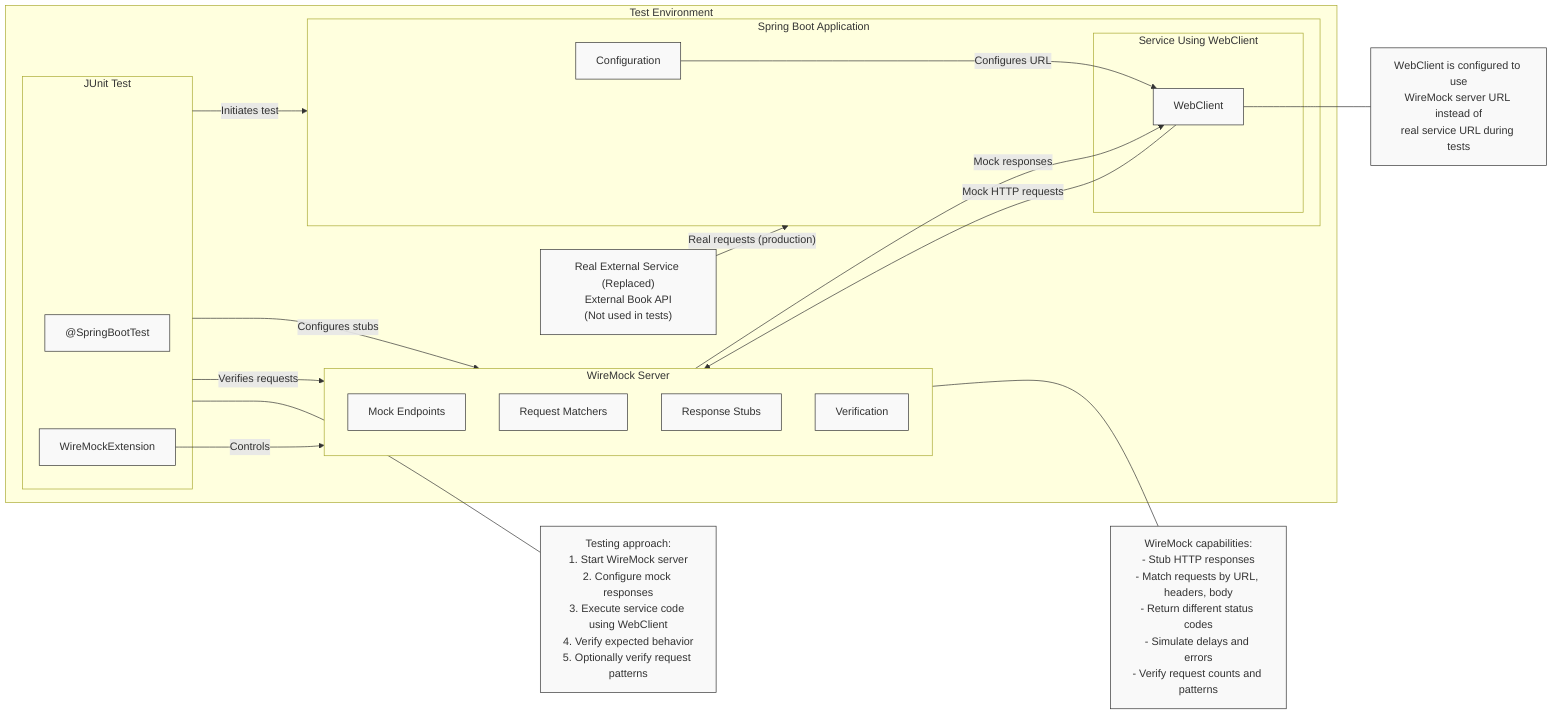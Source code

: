 flowchart LR
    subgraph TestEnvironment["Test Environment"]
        subgraph TestClass["JUnit Test"]
            TestAnnotation["@SpringBootTest"]
            WireMockExt["WireMockExtension"]
        end
        
        subgraph SpringApp["Spring Boot Application"]
            subgraph Service["Service Using WebClient"]
                WebClient
            end
            Config["Configuration"]
        end
        
        subgraph WireMock["WireMock Server"]
            MockEndpoints["Mock Endpoints"]
            RequestMatchers["Request Matchers"]
            ResponseStubs["Response Stubs"]
            Verification
        end
        
        ExternalService["Real External Service (Replaced)\nExternal Book API\n(Not used in tests)"]
    end
    
    %% Connections in normal operation
    ExternalService -->|"Real requests (production)"| SpringApp
    
    %% Connections in test
    TestClass -->|"Initiates test"| SpringApp
    TestClass -->|"Configures stubs"| WireMock
    WireMockExt -->|"Controls"| WireMock
    Config -->|"Configures URL"| WebClient
    WebClient -->|"Mock HTTP requests"| WireMock
    WireMock -->|"Mock responses"| WebClient
    TestClass -->|"Verifies requests"| WireMock
    
    %% Notes
    classDef default fill:#f9f9f9,stroke:#333,stroke-width:1px
    
    WireMockNote["WireMock capabilities:\n- Stub HTTP responses\n- Match requests by URL, headers, body\n- Return different status codes\n- Simulate delays and errors\n- Verify request counts and patterns"]
    TestClassNote["Testing approach:\n1. Start WireMock server\n2. Configure mock responses\n3. Execute service code using WebClient\n4. Verify expected behavior\n5. Optionally verify request patterns"]
    WebClientNote["WebClient is configured to use\nWireMock server URL instead of\nreal service URL during tests"]
    
    WireMock --- WireMockNote
    TestClass --- TestClassNote
    WebClient --- WebClientNote